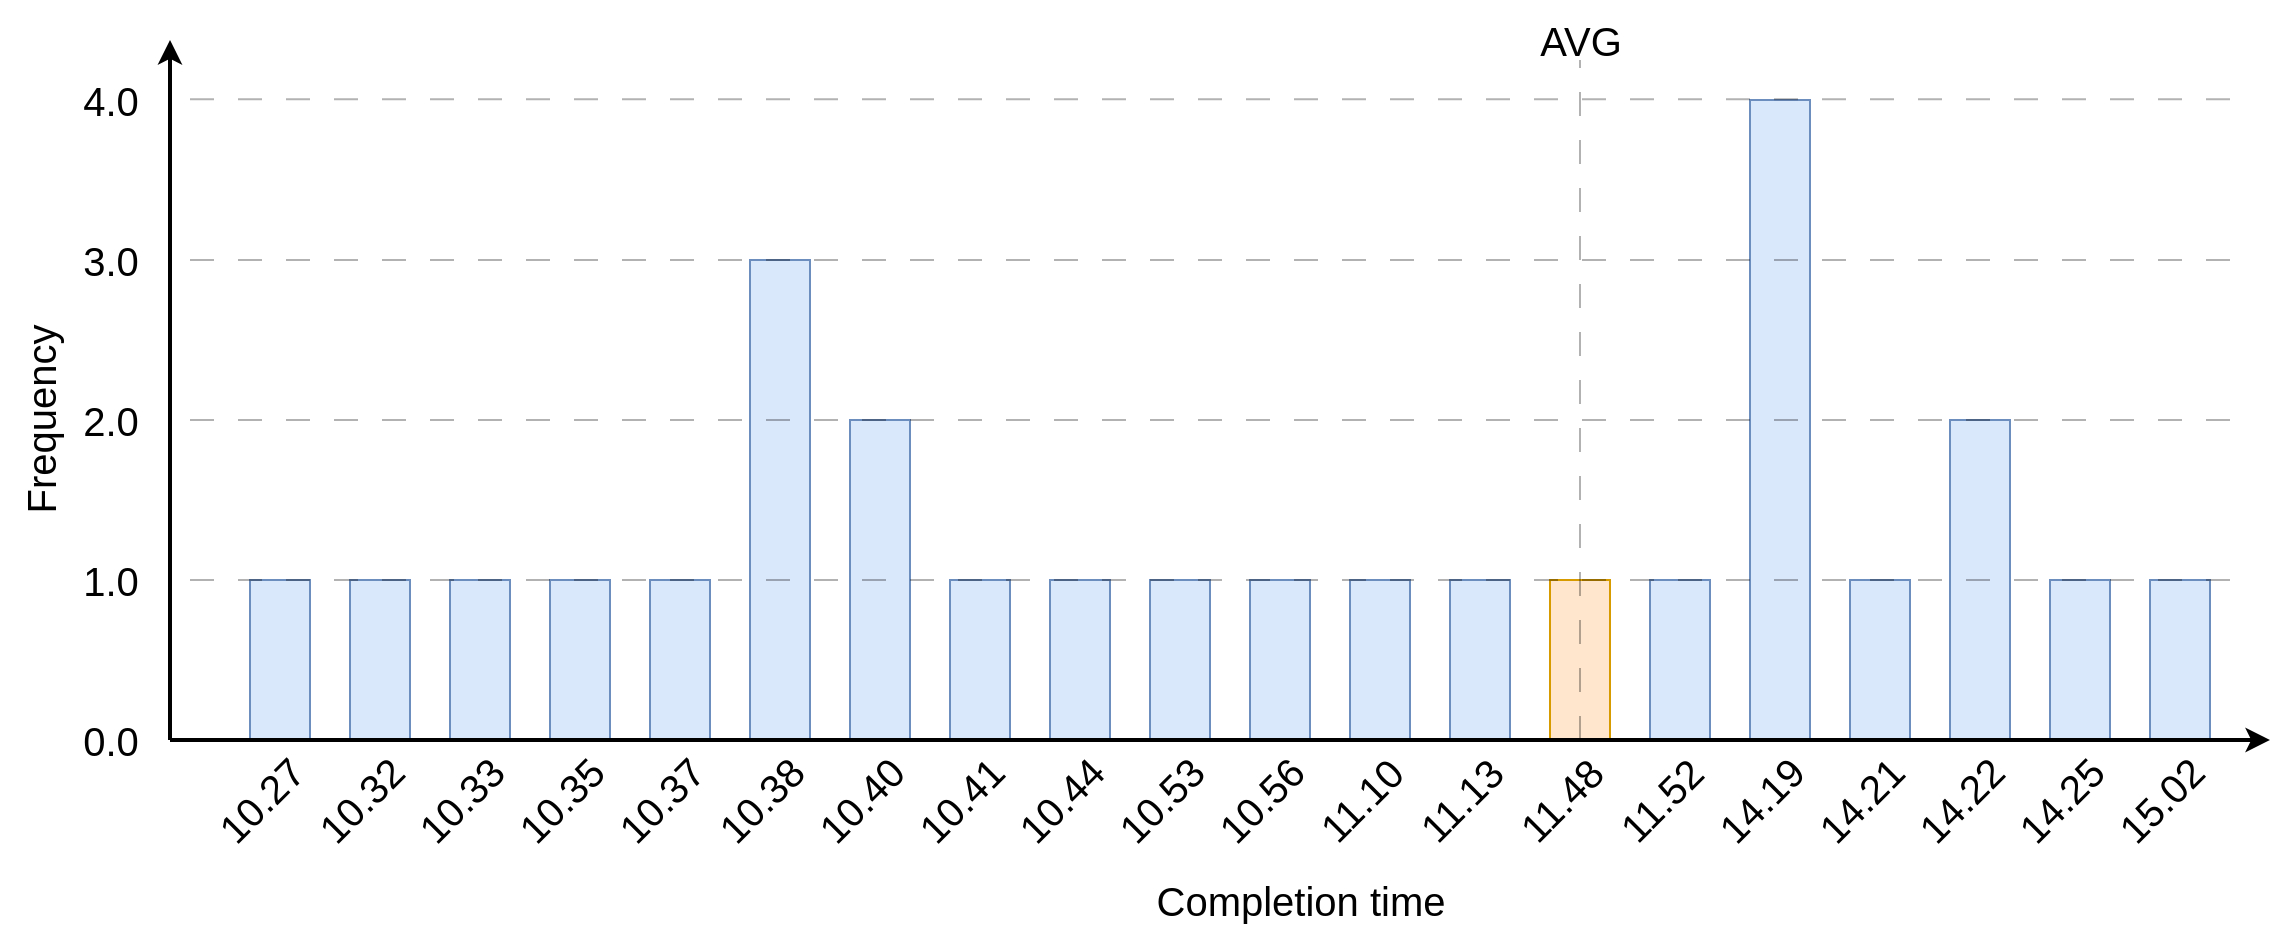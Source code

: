 <mxfile version="26.0.11">
  <diagram name="Page-1" id="yE7luA34fUr6MLwQkRtL">
    <mxGraphModel dx="1588" dy="866" grid="1" gridSize="10" guides="1" tooltips="1" connect="1" arrows="1" fold="1" page="1" pageScale="1" pageWidth="850" pageHeight="1100" math="0" shadow="0">
      <root>
        <mxCell id="0" />
        <mxCell id="1" parent="0" />
        <mxCell id="dsA2DO40mQ6k8XMXwP8N-1" value="&lt;font style=&quot;font-size: 20px;&quot;&gt;11.48&lt;font&gt;&lt;br&gt;&lt;/font&gt;&lt;/font&gt;" style="text;html=1;align=center;verticalAlign=middle;resizable=0;points=[];autosize=1;strokeColor=none;fillColor=none;rotation=-45;" vertex="1" parent="1">
          <mxGeometry x="940" y="570" width="70" height="40" as="geometry" />
        </mxCell>
        <mxCell id="dsA2DO40mQ6k8XMXwP8N-2" value="" style="endArrow=classic;html=1;rounded=0;strokeWidth=2;" edge="1" parent="1">
          <mxGeometry width="50" height="50" relative="1" as="geometry">
            <mxPoint x="280" y="560" as="sourcePoint" />
            <mxPoint x="280" y="210" as="targetPoint" />
          </mxGeometry>
        </mxCell>
        <mxCell id="dsA2DO40mQ6k8XMXwP8N-3" value="&lt;font style=&quot;font-size: 20px;&quot;&gt;Frequency&lt;/font&gt;" style="text;html=1;align=center;verticalAlign=middle;resizable=0;points=[];autosize=1;strokeColor=none;fillColor=none;rotation=-90;" vertex="1" parent="1">
          <mxGeometry x="155" y="380" width="120" height="40" as="geometry" />
        </mxCell>
        <mxCell id="dsA2DO40mQ6k8XMXwP8N-4" value="&lt;font style=&quot;font-size: 20px;&quot;&gt;Completion time&lt;/font&gt;&lt;b&gt;&lt;font style=&quot;font-size: 20px;&quot;&gt;&lt;br&gt;&lt;/font&gt;&lt;/b&gt;" style="text;html=1;align=center;verticalAlign=middle;resizable=0;points=[];autosize=1;strokeColor=none;fillColor=none;rotation=0;" vertex="1" parent="1">
          <mxGeometry x="760" y="620" width="170" height="40" as="geometry" />
        </mxCell>
        <mxCell id="dsA2DO40mQ6k8XMXwP8N-5" value="" style="rounded=0;whiteSpace=wrap;html=1;fillColor=#dae8fc;strokeColor=#6c8ebf;" vertex="1" parent="1">
          <mxGeometry x="320" y="480" width="30" height="80" as="geometry" />
        </mxCell>
        <mxCell id="dsA2DO40mQ6k8XMXwP8N-6" value="" style="rounded=0;whiteSpace=wrap;html=1;fillColor=#dae8fc;strokeColor=#6c8ebf;" vertex="1" parent="1">
          <mxGeometry x="370" y="480" width="30" height="80" as="geometry" />
        </mxCell>
        <mxCell id="dsA2DO40mQ6k8XMXwP8N-7" value="" style="rounded=0;whiteSpace=wrap;html=1;fillColor=#dae8fc;strokeColor=#6c8ebf;" vertex="1" parent="1">
          <mxGeometry x="420" y="480" width="30" height="80" as="geometry" />
        </mxCell>
        <mxCell id="dsA2DO40mQ6k8XMXwP8N-8" value="" style="rounded=0;whiteSpace=wrap;html=1;fillColor=#dae8fc;strokeColor=#6c8ebf;" vertex="1" parent="1">
          <mxGeometry x="470" y="480" width="30" height="80" as="geometry" />
        </mxCell>
        <mxCell id="dsA2DO40mQ6k8XMXwP8N-9" value="" style="rounded=0;whiteSpace=wrap;html=1;fillColor=#dae8fc;strokeColor=#6c8ebf;" vertex="1" parent="1">
          <mxGeometry x="520" y="480" width="30" height="80" as="geometry" />
        </mxCell>
        <mxCell id="dsA2DO40mQ6k8XMXwP8N-10" value="" style="rounded=0;whiteSpace=wrap;html=1;fillColor=#dae8fc;strokeColor=#6c8ebf;" vertex="1" parent="1">
          <mxGeometry x="570" y="320" width="30" height="240" as="geometry" />
        </mxCell>
        <mxCell id="dsA2DO40mQ6k8XMXwP8N-11" value="" style="rounded=0;whiteSpace=wrap;html=1;fillColor=#dae8fc;strokeColor=#6c8ebf;" vertex="1" parent="1">
          <mxGeometry x="620" y="400" width="30" height="160" as="geometry" />
        </mxCell>
        <mxCell id="dsA2DO40mQ6k8XMXwP8N-12" value="" style="rounded=0;whiteSpace=wrap;html=1;fillColor=#dae8fc;strokeColor=#6c8ebf;" vertex="1" parent="1">
          <mxGeometry x="670" y="480" width="30" height="80" as="geometry" />
        </mxCell>
        <mxCell id="dsA2DO40mQ6k8XMXwP8N-13" value="" style="rounded=0;whiteSpace=wrap;html=1;fillColor=#dae8fc;strokeColor=#6c8ebf;" vertex="1" parent="1">
          <mxGeometry x="720" y="480" width="30" height="80" as="geometry" />
        </mxCell>
        <mxCell id="dsA2DO40mQ6k8XMXwP8N-14" value="" style="rounded=0;whiteSpace=wrap;html=1;fillColor=#dae8fc;strokeColor=#6c8ebf;" vertex="1" parent="1">
          <mxGeometry x="770" y="480" width="30" height="80" as="geometry" />
        </mxCell>
        <mxCell id="dsA2DO40mQ6k8XMXwP8N-15" value="" style="rounded=0;whiteSpace=wrap;html=1;fillColor=#dae8fc;strokeColor=#6c8ebf;" vertex="1" parent="1">
          <mxGeometry x="820" y="480" width="30" height="80" as="geometry" />
        </mxCell>
        <mxCell id="dsA2DO40mQ6k8XMXwP8N-16" value="" style="rounded=0;whiteSpace=wrap;html=1;fillColor=#dae8fc;strokeColor=#6c8ebf;" vertex="1" parent="1">
          <mxGeometry x="870" y="480" width="30" height="80" as="geometry" />
        </mxCell>
        <mxCell id="dsA2DO40mQ6k8XMXwP8N-17" value="" style="rounded=0;whiteSpace=wrap;html=1;fillColor=#dae8fc;strokeColor=#6c8ebf;" vertex="1" parent="1">
          <mxGeometry x="920" y="480" width="30" height="80" as="geometry" />
        </mxCell>
        <mxCell id="dsA2DO40mQ6k8XMXwP8N-18" value="" style="rounded=0;whiteSpace=wrap;html=1;fillColor=#ffe6cc;strokeColor=#d79b00;" vertex="1" parent="1">
          <mxGeometry x="970" y="480" width="30" height="80" as="geometry" />
        </mxCell>
        <mxCell id="dsA2DO40mQ6k8XMXwP8N-19" value="" style="rounded=0;whiteSpace=wrap;html=1;fillColor=#dae8fc;strokeColor=#6c8ebf;" vertex="1" parent="1">
          <mxGeometry x="1020" y="480" width="30" height="80" as="geometry" />
        </mxCell>
        <mxCell id="dsA2DO40mQ6k8XMXwP8N-20" value="" style="rounded=0;whiteSpace=wrap;html=1;fillColor=#dae8fc;strokeColor=#6c8ebf;" vertex="1" parent="1">
          <mxGeometry x="1170" y="400" width="30" height="160" as="geometry" />
        </mxCell>
        <mxCell id="dsA2DO40mQ6k8XMXwP8N-21" value="" style="rounded=0;whiteSpace=wrap;html=1;fillColor=#dae8fc;strokeColor=#6c8ebf;" vertex="1" parent="1">
          <mxGeometry x="1120" y="480" width="30" height="80" as="geometry" />
        </mxCell>
        <mxCell id="dsA2DO40mQ6k8XMXwP8N-22" value="" style="rounded=0;whiteSpace=wrap;html=1;fillColor=#dae8fc;strokeColor=#6c8ebf;" vertex="1" parent="1">
          <mxGeometry x="1220" y="480" width="30" height="80" as="geometry" />
        </mxCell>
        <mxCell id="dsA2DO40mQ6k8XMXwP8N-23" value="" style="rounded=0;whiteSpace=wrap;html=1;fillColor=#dae8fc;strokeColor=#6c8ebf;" vertex="1" parent="1">
          <mxGeometry x="1270" y="480" width="30" height="80" as="geometry" />
        </mxCell>
        <mxCell id="dsA2DO40mQ6k8XMXwP8N-24" value="" style="rounded=0;whiteSpace=wrap;html=1;fillColor=#dae8fc;strokeColor=#6c8ebf;" vertex="1" parent="1">
          <mxGeometry x="1070" y="240" width="30" height="320" as="geometry" />
        </mxCell>
        <mxCell id="dsA2DO40mQ6k8XMXwP8N-25" value="&lt;font style=&quot;font-size: 20px;&quot;&gt;0.0&lt;font&gt;&lt;br&gt;&lt;/font&gt;&lt;/font&gt;" style="text;html=1;align=center;verticalAlign=middle;resizable=0;points=[];autosize=1;strokeColor=none;fillColor=none;rotation=0;" vertex="1" parent="1">
          <mxGeometry x="225" y="540" width="50" height="40" as="geometry" />
        </mxCell>
        <mxCell id="dsA2DO40mQ6k8XMXwP8N-26" value="&lt;font style=&quot;font-size: 20px;&quot;&gt;1.0&lt;font&gt;&lt;br&gt;&lt;/font&gt;&lt;/font&gt;" style="text;html=1;align=center;verticalAlign=middle;resizable=0;points=[];autosize=1;strokeColor=none;fillColor=none;rotation=0;" vertex="1" parent="1">
          <mxGeometry x="225" y="460" width="50" height="40" as="geometry" />
        </mxCell>
        <mxCell id="dsA2DO40mQ6k8XMXwP8N-27" value="&lt;font style=&quot;font-size: 20px;&quot;&gt;3.0&lt;font&gt;&lt;br&gt;&lt;/font&gt;&lt;/font&gt;" style="text;html=1;align=center;verticalAlign=middle;resizable=0;points=[];autosize=1;strokeColor=none;fillColor=none;rotation=0;" vertex="1" parent="1">
          <mxGeometry x="225" y="300" width="50" height="40" as="geometry" />
        </mxCell>
        <mxCell id="dsA2DO40mQ6k8XMXwP8N-28" value="&lt;font style=&quot;font-size: 20px;&quot;&gt;4.0&lt;font&gt;&lt;br&gt;&lt;/font&gt;&lt;/font&gt;" style="text;html=1;align=center;verticalAlign=middle;resizable=0;points=[];autosize=1;strokeColor=none;fillColor=none;rotation=0;" vertex="1" parent="1">
          <mxGeometry x="225" y="220" width="50" height="40" as="geometry" />
        </mxCell>
        <mxCell id="dsA2DO40mQ6k8XMXwP8N-29" value="&lt;font style=&quot;font-size: 20px;&quot;&gt;2.0&lt;font&gt;&lt;br&gt;&lt;/font&gt;&lt;/font&gt;" style="text;html=1;align=center;verticalAlign=middle;resizable=0;points=[];autosize=1;strokeColor=none;fillColor=none;rotation=0;" vertex="1" parent="1">
          <mxGeometry x="225" y="380" width="50" height="40" as="geometry" />
        </mxCell>
        <mxCell id="dsA2DO40mQ6k8XMXwP8N-30" value="" style="endArrow=none;dashed=1;html=1;rounded=0;dashPattern=12 12;opacity=30;" edge="1" parent="1">
          <mxGeometry width="50" height="50" relative="1" as="geometry">
            <mxPoint x="290" y="320" as="sourcePoint" />
            <mxPoint x="1310" y="320" as="targetPoint" />
          </mxGeometry>
        </mxCell>
        <mxCell id="dsA2DO40mQ6k8XMXwP8N-31" value="" style="endArrow=none;dashed=1;html=1;rounded=0;dashPattern=12 12;opacity=30;" edge="1" parent="1">
          <mxGeometry width="50" height="50" relative="1" as="geometry">
            <mxPoint x="290" y="239.68" as="sourcePoint" />
            <mxPoint x="1310" y="239.68" as="targetPoint" />
          </mxGeometry>
        </mxCell>
        <mxCell id="dsA2DO40mQ6k8XMXwP8N-32" value="" style="endArrow=none;dashed=1;html=1;rounded=0;dashPattern=12 12;opacity=30;" edge="1" parent="1">
          <mxGeometry width="50" height="50" relative="1" as="geometry">
            <mxPoint x="290" y="480.0" as="sourcePoint" />
            <mxPoint x="1310" y="480.0" as="targetPoint" />
          </mxGeometry>
        </mxCell>
        <mxCell id="dsA2DO40mQ6k8XMXwP8N-33" value="" style="endArrow=none;dashed=1;html=1;rounded=0;dashPattern=12 12;opacity=30;" edge="1" parent="1">
          <mxGeometry width="50" height="50" relative="1" as="geometry">
            <mxPoint x="290" y="400" as="sourcePoint" />
            <mxPoint x="1310" y="400" as="targetPoint" />
          </mxGeometry>
        </mxCell>
        <mxCell id="dsA2DO40mQ6k8XMXwP8N-34" value="" style="endArrow=classic;html=1;rounded=0;strokeWidth=2;" edge="1" parent="1">
          <mxGeometry width="50" height="50" relative="1" as="geometry">
            <mxPoint x="280" y="560" as="sourcePoint" />
            <mxPoint x="1330" y="560" as="targetPoint" />
          </mxGeometry>
        </mxCell>
        <mxCell id="dsA2DO40mQ6k8XMXwP8N-35" value="&lt;font style=&quot;font-size: 20px;&quot;&gt;10.27&lt;font&gt;&lt;br&gt;&lt;/font&gt;&lt;/font&gt;" style="text;html=1;align=center;verticalAlign=middle;resizable=0;points=[];autosize=1;strokeColor=none;fillColor=none;rotation=-45;" vertex="1" parent="1">
          <mxGeometry x="290" y="570" width="70" height="40" as="geometry" />
        </mxCell>
        <mxCell id="dsA2DO40mQ6k8XMXwP8N-36" value="&lt;font style=&quot;font-size: 20px;&quot;&gt;10.32&lt;font&gt;&lt;br&gt;&lt;/font&gt;&lt;/font&gt;" style="text;html=1;align=center;verticalAlign=middle;resizable=0;points=[];autosize=1;strokeColor=none;fillColor=none;rotation=-45;" vertex="1" parent="1">
          <mxGeometry x="340" y="570" width="70" height="40" as="geometry" />
        </mxCell>
        <mxCell id="dsA2DO40mQ6k8XMXwP8N-37" value="&lt;font style=&quot;font-size: 20px;&quot;&gt;10.33&lt;font&gt;&lt;br&gt;&lt;/font&gt;&lt;/font&gt;" style="text;html=1;align=center;verticalAlign=middle;resizable=0;points=[];autosize=1;strokeColor=none;fillColor=none;rotation=-45;" vertex="1" parent="1">
          <mxGeometry x="390" y="570" width="70" height="40" as="geometry" />
        </mxCell>
        <mxCell id="dsA2DO40mQ6k8XMXwP8N-38" value="&lt;font style=&quot;font-size: 20px;&quot;&gt;10.35&lt;font&gt;&lt;br&gt;&lt;/font&gt;&lt;/font&gt;" style="text;html=1;align=center;verticalAlign=middle;resizable=0;points=[];autosize=1;strokeColor=none;fillColor=none;rotation=-45;" vertex="1" parent="1">
          <mxGeometry x="440" y="570" width="70" height="40" as="geometry" />
        </mxCell>
        <mxCell id="dsA2DO40mQ6k8XMXwP8N-39" value="&lt;font style=&quot;font-size: 20px;&quot;&gt;10.37&lt;font&gt;&lt;br&gt;&lt;/font&gt;&lt;/font&gt;" style="text;html=1;align=center;verticalAlign=middle;resizable=0;points=[];autosize=1;strokeColor=none;fillColor=none;rotation=-45;" vertex="1" parent="1">
          <mxGeometry x="490" y="570" width="70" height="40" as="geometry" />
        </mxCell>
        <mxCell id="dsA2DO40mQ6k8XMXwP8N-40" value="&lt;font style=&quot;font-size: 20px;&quot;&gt;10.38&lt;font&gt;&lt;br&gt;&lt;/font&gt;&lt;/font&gt;" style="text;html=1;align=center;verticalAlign=middle;resizable=0;points=[];autosize=1;strokeColor=none;fillColor=none;rotation=-45;" vertex="1" parent="1">
          <mxGeometry x="540" y="570" width="70" height="40" as="geometry" />
        </mxCell>
        <mxCell id="dsA2DO40mQ6k8XMXwP8N-41" value="&lt;font style=&quot;font-size: 20px;&quot;&gt;10.40&lt;font&gt;&lt;br&gt;&lt;/font&gt;&lt;/font&gt;" style="text;html=1;align=center;verticalAlign=middle;resizable=0;points=[];autosize=1;strokeColor=none;fillColor=none;rotation=-45;" vertex="1" parent="1">
          <mxGeometry x="590" y="570" width="70" height="40" as="geometry" />
        </mxCell>
        <mxCell id="dsA2DO40mQ6k8XMXwP8N-42" value="&lt;font style=&quot;font-size: 20px;&quot;&gt;10.41&lt;font&gt;&lt;br&gt;&lt;/font&gt;&lt;/font&gt;" style="text;html=1;align=center;verticalAlign=middle;resizable=0;points=[];autosize=1;strokeColor=none;fillColor=none;rotation=-45;" vertex="1" parent="1">
          <mxGeometry x="640" y="570" width="70" height="40" as="geometry" />
        </mxCell>
        <mxCell id="dsA2DO40mQ6k8XMXwP8N-43" value="&lt;font style=&quot;font-size: 20px;&quot;&gt;10.44&lt;font&gt;&lt;br&gt;&lt;/font&gt;&lt;/font&gt;" style="text;html=1;align=center;verticalAlign=middle;resizable=0;points=[];autosize=1;strokeColor=none;fillColor=none;rotation=-45;" vertex="1" parent="1">
          <mxGeometry x="690" y="570" width="70" height="40" as="geometry" />
        </mxCell>
        <mxCell id="dsA2DO40mQ6k8XMXwP8N-44" value="&lt;font style=&quot;font-size: 20px;&quot;&gt;10.53&lt;font&gt;&lt;br&gt;&lt;/font&gt;&lt;/font&gt;" style="text;html=1;align=center;verticalAlign=middle;resizable=0;points=[];autosize=1;strokeColor=none;fillColor=none;rotation=-45;" vertex="1" parent="1">
          <mxGeometry x="740" y="570" width="70" height="40" as="geometry" />
        </mxCell>
        <mxCell id="dsA2DO40mQ6k8XMXwP8N-45" value="&lt;font style=&quot;font-size: 20px;&quot;&gt;10.56&lt;font&gt;&lt;br&gt;&lt;/font&gt;&lt;/font&gt;" style="text;html=1;align=center;verticalAlign=middle;resizable=0;points=[];autosize=1;strokeColor=none;fillColor=none;rotation=-45;" vertex="1" parent="1">
          <mxGeometry x="790" y="570" width="70" height="40" as="geometry" />
        </mxCell>
        <mxCell id="dsA2DO40mQ6k8XMXwP8N-46" value="&lt;font style=&quot;font-size: 20px;&quot;&gt;11.10&lt;font&gt;&lt;br&gt;&lt;/font&gt;&lt;/font&gt;" style="text;html=1;align=center;verticalAlign=middle;resizable=0;points=[];autosize=1;strokeColor=none;fillColor=none;rotation=-45;" vertex="1" parent="1">
          <mxGeometry x="840" y="570" width="70" height="40" as="geometry" />
        </mxCell>
        <mxCell id="dsA2DO40mQ6k8XMXwP8N-47" value="&lt;font style=&quot;font-size: 20px;&quot;&gt;11.13&lt;font&gt;&lt;br&gt;&lt;/font&gt;&lt;/font&gt;" style="text;html=1;align=center;verticalAlign=middle;resizable=0;points=[];autosize=1;strokeColor=none;fillColor=none;rotation=-45;" vertex="1" parent="1">
          <mxGeometry x="890" y="570" width="70" height="40" as="geometry" />
        </mxCell>
        <mxCell id="dsA2DO40mQ6k8XMXwP8N-48" value="&lt;font style=&quot;font-size: 20px;&quot;&gt;11.52&lt;font&gt;&lt;br&gt;&lt;/font&gt;&lt;/font&gt;" style="text;html=1;align=center;verticalAlign=middle;resizable=0;points=[];autosize=1;strokeColor=none;fillColor=none;rotation=-45;" vertex="1" parent="1">
          <mxGeometry x="990" y="570" width="70" height="40" as="geometry" />
        </mxCell>
        <mxCell id="dsA2DO40mQ6k8XMXwP8N-49" value="&lt;font style=&quot;font-size: 20px;&quot;&gt;14.19&lt;font&gt;&lt;br&gt;&lt;/font&gt;&lt;/font&gt;" style="text;html=1;align=center;verticalAlign=middle;resizable=0;points=[];autosize=1;strokeColor=none;fillColor=none;rotation=-45;" vertex="1" parent="1">
          <mxGeometry x="1040" y="570" width="70" height="40" as="geometry" />
        </mxCell>
        <mxCell id="dsA2DO40mQ6k8XMXwP8N-50" value="&lt;font style=&quot;font-size: 20px;&quot;&gt;14.21&lt;font&gt;&lt;br&gt;&lt;/font&gt;&lt;/font&gt;" style="text;html=1;align=center;verticalAlign=middle;resizable=0;points=[];autosize=1;strokeColor=none;fillColor=none;rotation=-45;" vertex="1" parent="1">
          <mxGeometry x="1090" y="570" width="70" height="40" as="geometry" />
        </mxCell>
        <mxCell id="dsA2DO40mQ6k8XMXwP8N-51" value="&lt;font style=&quot;font-size: 20px;&quot;&gt;14.22&lt;font&gt;&lt;br&gt;&lt;/font&gt;&lt;/font&gt;" style="text;html=1;align=center;verticalAlign=middle;resizable=0;points=[];autosize=1;strokeColor=none;fillColor=none;rotation=-45;" vertex="1" parent="1">
          <mxGeometry x="1140" y="570" width="70" height="40" as="geometry" />
        </mxCell>
        <mxCell id="dsA2DO40mQ6k8XMXwP8N-52" value="&lt;font style=&quot;font-size: 20px;&quot;&gt;14.25&lt;font&gt;&lt;br&gt;&lt;/font&gt;&lt;/font&gt;" style="text;html=1;align=center;verticalAlign=middle;resizable=0;points=[];autosize=1;strokeColor=none;fillColor=none;rotation=-45;" vertex="1" parent="1">
          <mxGeometry x="1190" y="570" width="70" height="40" as="geometry" />
        </mxCell>
        <mxCell id="dsA2DO40mQ6k8XMXwP8N-53" value="&lt;font style=&quot;font-size: 20px;&quot;&gt;15.02&lt;font&gt;&lt;br&gt;&lt;/font&gt;&lt;/font&gt;" style="text;html=1;align=center;verticalAlign=middle;resizable=0;points=[];autosize=1;strokeColor=none;fillColor=none;rotation=-45;" vertex="1" parent="1">
          <mxGeometry x="1240" y="570" width="70" height="40" as="geometry" />
        </mxCell>
        <mxCell id="dsA2DO40mQ6k8XMXwP8N-54" value="" style="endArrow=none;html=1;rounded=0;dashed=1;dashPattern=12 12;opacity=30;" edge="1" parent="1">
          <mxGeometry width="50" height="50" relative="1" as="geometry">
            <mxPoint x="985" y="560" as="sourcePoint" />
            <mxPoint x="985" y="220" as="targetPoint" />
          </mxGeometry>
        </mxCell>
        <mxCell id="dsA2DO40mQ6k8XMXwP8N-55" value="&lt;font style=&quot;font-size: 20px;&quot;&gt;AVG&lt;font&gt;&lt;br&gt;&lt;/font&gt;&lt;/font&gt;" style="text;html=1;align=center;verticalAlign=middle;resizable=0;points=[];autosize=1;strokeColor=none;fillColor=none;rotation=0;" vertex="1" parent="1">
          <mxGeometry x="955" y="190" width="60" height="40" as="geometry" />
        </mxCell>
      </root>
    </mxGraphModel>
  </diagram>
</mxfile>
